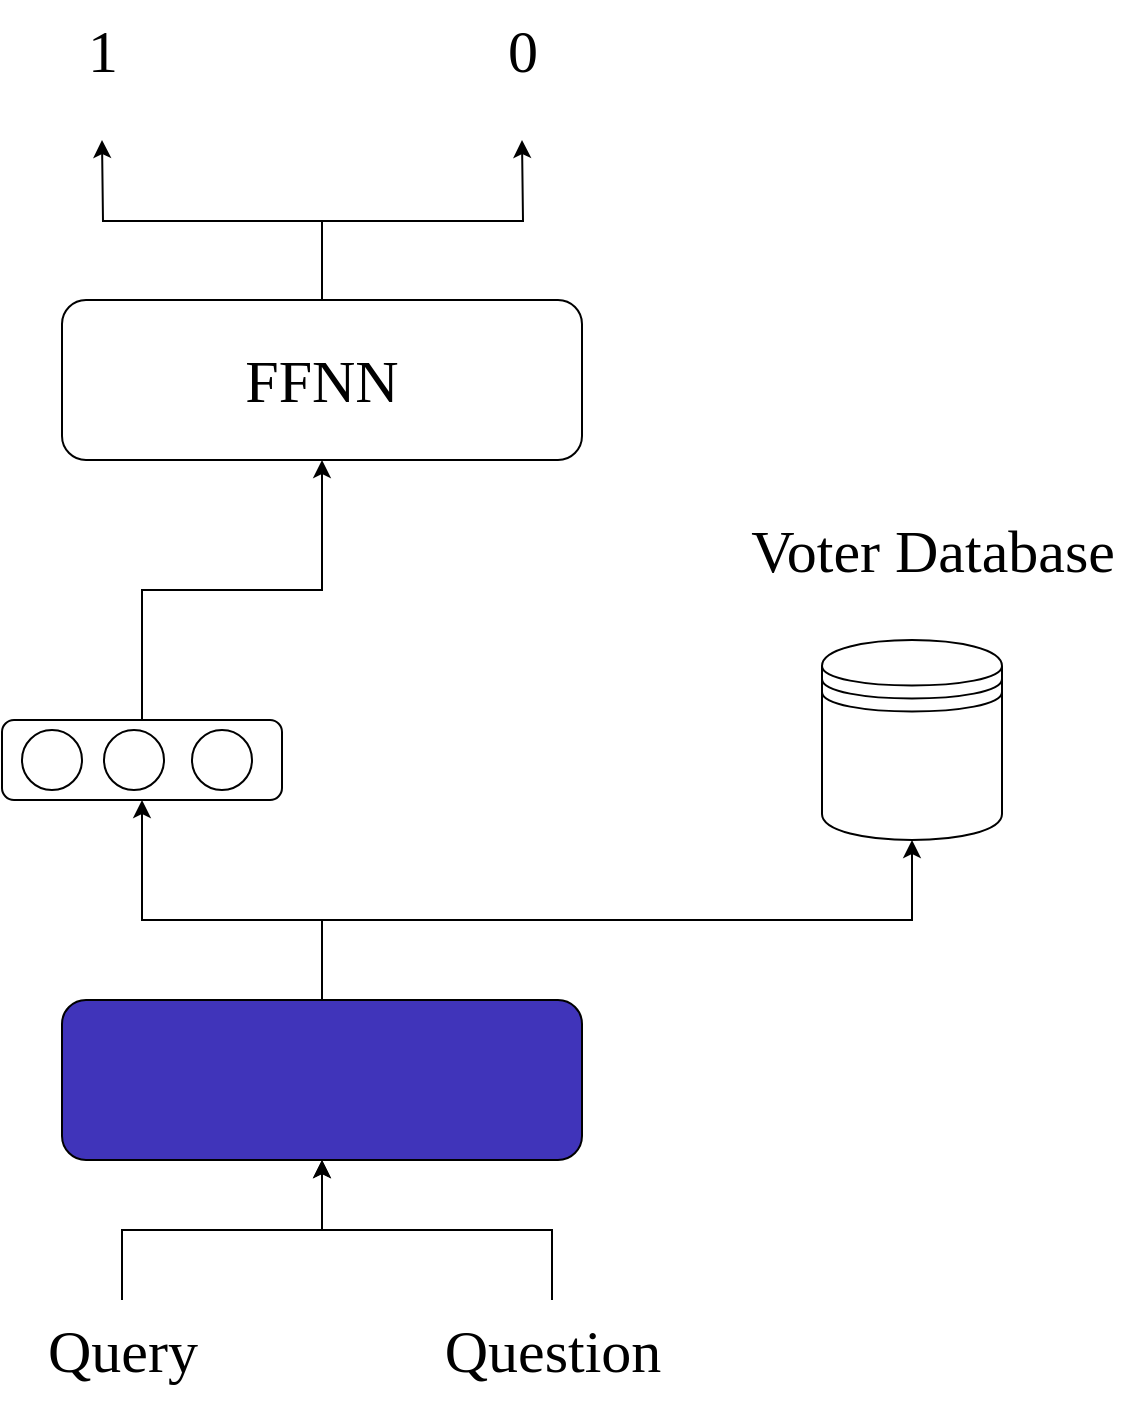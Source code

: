 <mxfile version="21.6.9" type="github">
  <diagram name="第 1 页" id="6Li2ixvVHfsgvOMX2kAW">
    <mxGraphModel dx="1466" dy="934" grid="1" gridSize="10" guides="1" tooltips="1" connect="1" arrows="1" fold="1" page="1" pageScale="1" pageWidth="827" pageHeight="1169" math="0" shadow="0">
      <root>
        <mxCell id="0" />
        <mxCell id="1" parent="0" />
        <mxCell id="nYilgNeW-s1yCCHdk5ec-20" style="edgeStyle=orthogonalEdgeStyle;rounded=0;orthogonalLoop=1;jettySize=auto;html=1;entryX=0.5;entryY=1;entryDx=0;entryDy=0;" edge="1" parent="1" source="nYilgNeW-s1yCCHdk5ec-3" target="nYilgNeW-s1yCCHdk5ec-2">
          <mxGeometry relative="1" as="geometry" />
        </mxCell>
        <mxCell id="nYilgNeW-s1yCCHdk5ec-3" value="&lt;font face=&quot;Times New Roman&quot; style=&quot;font-size: 30px;&quot;&gt;Query&lt;/font&gt;" style="text;html=1;align=center;verticalAlign=middle;resizable=0;points=[];autosize=1;strokeColor=none;fillColor=none;" vertex="1" parent="1">
          <mxGeometry x="180" y="670" width="100" height="50" as="geometry" />
        </mxCell>
        <mxCell id="nYilgNeW-s1yCCHdk5ec-21" style="edgeStyle=orthogonalEdgeStyle;rounded=0;orthogonalLoop=1;jettySize=auto;html=1;entryX=0.5;entryY=1;entryDx=0;entryDy=0;" edge="1" parent="1" source="nYilgNeW-s1yCCHdk5ec-4" target="nYilgNeW-s1yCCHdk5ec-2">
          <mxGeometry relative="1" as="geometry" />
        </mxCell>
        <mxCell id="nYilgNeW-s1yCCHdk5ec-4" value="&lt;font face=&quot;Times New Roman&quot; style=&quot;font-size: 30px;&quot;&gt;Question&lt;/font&gt;" style="text;html=1;align=center;verticalAlign=middle;resizable=0;points=[];autosize=1;strokeColor=none;fillColor=none;" vertex="1" parent="1">
          <mxGeometry x="380" y="670" width="130" height="50" as="geometry" />
        </mxCell>
        <mxCell id="nYilgNeW-s1yCCHdk5ec-15" style="edgeStyle=orthogonalEdgeStyle;rounded=0;orthogonalLoop=1;jettySize=auto;html=1;exitX=0.5;exitY=0;exitDx=0;exitDy=0;" edge="1" parent="1" source="nYilgNeW-s1yCCHdk5ec-13">
          <mxGeometry relative="1" as="geometry">
            <mxPoint x="220" y="90" as="targetPoint" />
          </mxGeometry>
        </mxCell>
        <mxCell id="nYilgNeW-s1yCCHdk5ec-16" style="edgeStyle=orthogonalEdgeStyle;rounded=0;orthogonalLoop=1;jettySize=auto;html=1;exitX=0.5;exitY=0;exitDx=0;exitDy=0;" edge="1" parent="1" source="nYilgNeW-s1yCCHdk5ec-13">
          <mxGeometry relative="1" as="geometry">
            <mxPoint x="430" y="90" as="targetPoint" />
          </mxGeometry>
        </mxCell>
        <mxCell id="nYilgNeW-s1yCCHdk5ec-13" value="&lt;font face=&quot;Times New Roman&quot; style=&quot;font-size: 30px;&quot;&gt;FFNN&lt;/font&gt;" style="rounded=1;whiteSpace=wrap;html=1;" vertex="1" parent="1">
          <mxGeometry x="200" y="170" width="260" height="80" as="geometry" />
        </mxCell>
        <mxCell id="nYilgNeW-s1yCCHdk5ec-14" value="" style="group" vertex="1" connectable="0" parent="1">
          <mxGeometry x="200" y="520" width="260" height="80" as="geometry" />
        </mxCell>
        <mxCell id="nYilgNeW-s1yCCHdk5ec-2" value="" style="rounded=1;whiteSpace=wrap;html=1;fillColor=#4034ba;" vertex="1" parent="nYilgNeW-s1yCCHdk5ec-14">
          <mxGeometry width="260" height="80" as="geometry" />
        </mxCell>
        <mxCell id="nYilgNeW-s1yCCHdk5ec-10" value="" style="shape=image;verticalLabelPosition=bottom;labelBackgroundColor=default;verticalAlign=top;aspect=fixed;imageAspect=0;image=https://chatglm.cn/img/logo_white.74c0b874.svg;" vertex="1" parent="nYilgNeW-s1yCCHdk5ec-14">
          <mxGeometry x="7.69" y="10" width="244.62" height="60" as="geometry" />
        </mxCell>
        <mxCell id="nYilgNeW-s1yCCHdk5ec-17" value="&lt;font face=&quot;Times New Roman&quot; style=&quot;font-size: 30px;&quot;&gt;1&lt;/font&gt;" style="text;html=1;align=center;verticalAlign=middle;resizable=0;points=[];autosize=1;strokeColor=none;fillColor=none;" vertex="1" parent="1">
          <mxGeometry x="200" y="20" width="40" height="50" as="geometry" />
        </mxCell>
        <mxCell id="nYilgNeW-s1yCCHdk5ec-18" value="&lt;font face=&quot;Times New Roman&quot; style=&quot;font-size: 30px;&quot;&gt;0&lt;/font&gt;" style="text;html=1;align=center;verticalAlign=middle;resizable=0;points=[];autosize=1;strokeColor=none;fillColor=none;" vertex="1" parent="1">
          <mxGeometry x="410" y="20" width="40" height="50" as="geometry" />
        </mxCell>
        <mxCell id="nYilgNeW-s1yCCHdk5ec-23" value="" style="shape=datastore;whiteSpace=wrap;html=1;" vertex="1" parent="1">
          <mxGeometry x="580" y="340" width="90" height="100" as="geometry" />
        </mxCell>
        <mxCell id="nYilgNeW-s1yCCHdk5ec-24" value="&lt;font face=&quot;Times New Roman&quot;&gt;&lt;span style=&quot;font-size: 30px;&quot;&gt;Voter Database&lt;/span&gt;&lt;/font&gt;" style="text;html=1;align=center;verticalAlign=middle;resizable=0;points=[];autosize=1;strokeColor=none;fillColor=none;" vertex="1" parent="1">
          <mxGeometry x="530" y="270" width="210" height="50" as="geometry" />
        </mxCell>
        <mxCell id="nYilgNeW-s1yCCHdk5ec-31" style="edgeStyle=orthogonalEdgeStyle;rounded=0;orthogonalLoop=1;jettySize=auto;html=1;exitX=0.5;exitY=0;exitDx=0;exitDy=0;entryX=0.5;entryY=1;entryDx=0;entryDy=0;" edge="1" parent="1" source="nYilgNeW-s1yCCHdk5ec-25" target="nYilgNeW-s1yCCHdk5ec-13">
          <mxGeometry relative="1" as="geometry" />
        </mxCell>
        <mxCell id="nYilgNeW-s1yCCHdk5ec-25" value="" style="rounded=1;whiteSpace=wrap;html=1;" vertex="1" parent="1">
          <mxGeometry x="170" y="380" width="140" height="40" as="geometry" />
        </mxCell>
        <mxCell id="nYilgNeW-s1yCCHdk5ec-26" value="" style="ellipse;whiteSpace=wrap;html=1;aspect=fixed;" vertex="1" parent="1">
          <mxGeometry x="180" y="385" width="30" height="30" as="geometry" />
        </mxCell>
        <mxCell id="nYilgNeW-s1yCCHdk5ec-27" value="" style="ellipse;whiteSpace=wrap;html=1;aspect=fixed;" vertex="1" parent="1">
          <mxGeometry x="221" y="385" width="30" height="30" as="geometry" />
        </mxCell>
        <mxCell id="nYilgNeW-s1yCCHdk5ec-28" value="" style="ellipse;whiteSpace=wrap;html=1;aspect=fixed;" vertex="1" parent="1">
          <mxGeometry x="265" y="385" width="30" height="30" as="geometry" />
        </mxCell>
        <mxCell id="nYilgNeW-s1yCCHdk5ec-29" style="edgeStyle=orthogonalEdgeStyle;rounded=0;orthogonalLoop=1;jettySize=auto;html=1;exitX=0.5;exitY=0;exitDx=0;exitDy=0;entryX=0.5;entryY=1;entryDx=0;entryDy=0;" edge="1" parent="1" source="nYilgNeW-s1yCCHdk5ec-2" target="nYilgNeW-s1yCCHdk5ec-25">
          <mxGeometry relative="1" as="geometry">
            <Array as="points">
              <mxPoint x="330" y="480" />
              <mxPoint x="240" y="480" />
            </Array>
          </mxGeometry>
        </mxCell>
        <mxCell id="nYilgNeW-s1yCCHdk5ec-30" style="edgeStyle=orthogonalEdgeStyle;rounded=0;orthogonalLoop=1;jettySize=auto;html=1;exitX=0.5;exitY=0;exitDx=0;exitDy=0;entryX=0.5;entryY=1;entryDx=0;entryDy=0;" edge="1" parent="1" source="nYilgNeW-s1yCCHdk5ec-2" target="nYilgNeW-s1yCCHdk5ec-23">
          <mxGeometry relative="1" as="geometry" />
        </mxCell>
      </root>
    </mxGraphModel>
  </diagram>
</mxfile>
